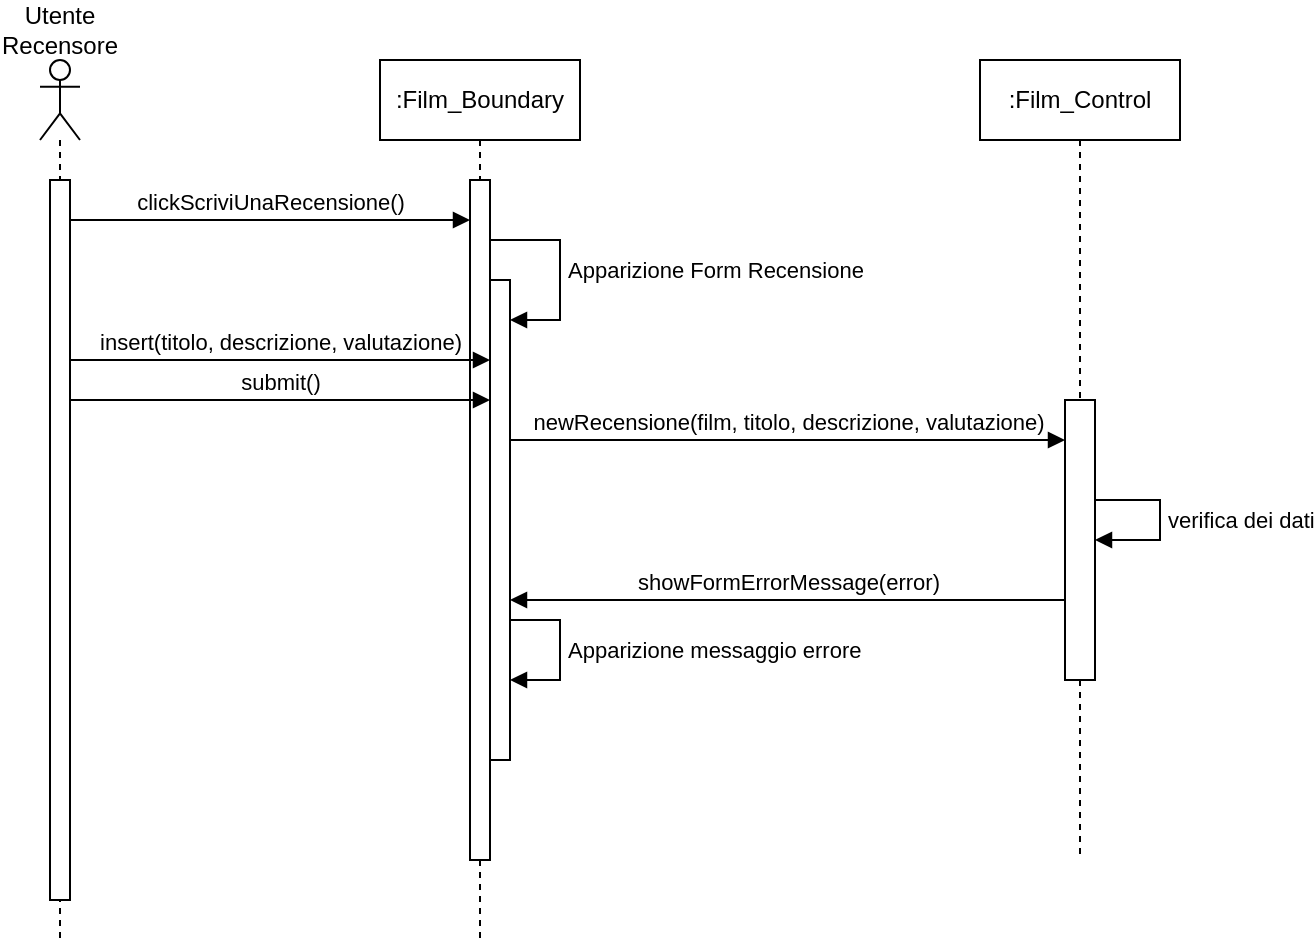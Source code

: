 <mxfile version="25.0.2">
  <diagram name="Page-1" id="2YBvvXClWsGukQMizWep">
    <mxGraphModel dx="899" dy="444" grid="1" gridSize="10" guides="1" tooltips="1" connect="1" arrows="1" fold="1" page="1" pageScale="1" pageWidth="850" pageHeight="1100" math="0" shadow="0">
      <root>
        <mxCell id="0" />
        <mxCell id="1" parent="0" />
        <mxCell id="KI7oz14gap7B92cKWT74-1" value="" style="shape=umlLifeline;perimeter=lifelinePerimeter;whiteSpace=wrap;html=1;container=1;dropTarget=0;collapsible=0;recursiveResize=0;outlineConnect=0;portConstraint=eastwest;newEdgeStyle={&quot;curved&quot;:0,&quot;rounded&quot;:0};participant=umlActor;" vertex="1" parent="1">
          <mxGeometry x="40" y="40" width="20" height="440" as="geometry" />
        </mxCell>
        <mxCell id="KI7oz14gap7B92cKWT74-2" value="" style="html=1;points=[[0,0,0,0,5],[0,1,0,0,-5],[1,0,0,0,5],[1,1,0,0,-5]];perimeter=orthogonalPerimeter;outlineConnect=0;targetShapes=umlLifeline;portConstraint=eastwest;newEdgeStyle={&quot;curved&quot;:0,&quot;rounded&quot;:0};" vertex="1" parent="KI7oz14gap7B92cKWT74-1">
          <mxGeometry x="5" y="60" width="10" height="360" as="geometry" />
        </mxCell>
        <mxCell id="KI7oz14gap7B92cKWT74-3" value="Utente Recensore" style="text;html=1;align=center;verticalAlign=middle;whiteSpace=wrap;rounded=0;" vertex="1" parent="1">
          <mxGeometry x="20" y="10" width="60" height="30" as="geometry" />
        </mxCell>
        <mxCell id="KI7oz14gap7B92cKWT74-4" value=":Film_Boundary" style="shape=umlLifeline;perimeter=lifelinePerimeter;whiteSpace=wrap;html=1;container=1;dropTarget=0;collapsible=0;recursiveResize=0;outlineConnect=0;portConstraint=eastwest;newEdgeStyle={&quot;curved&quot;:0,&quot;rounded&quot;:0};" vertex="1" parent="1">
          <mxGeometry x="210" y="40" width="100" height="440" as="geometry" />
        </mxCell>
        <mxCell id="KI7oz14gap7B92cKWT74-5" value="" style="html=1;points=[[0,0,0,0,5],[0,1,0,0,-5],[1,0,0,0,5],[1,1,0,0,-5]];perimeter=orthogonalPerimeter;outlineConnect=0;targetShapes=umlLifeline;portConstraint=eastwest;newEdgeStyle={&quot;curved&quot;:0,&quot;rounded&quot;:0};" vertex="1" parent="KI7oz14gap7B92cKWT74-4">
          <mxGeometry x="45" y="60" width="10" height="340" as="geometry" />
        </mxCell>
        <mxCell id="KI7oz14gap7B92cKWT74-6" value="" style="html=1;points=[[0,0,0,0,5],[0,1,0,0,-5],[1,0,0,0,5],[1,1,0,0,-5]];perimeter=orthogonalPerimeter;outlineConnect=0;targetShapes=umlLifeline;portConstraint=eastwest;newEdgeStyle={&quot;curved&quot;:0,&quot;rounded&quot;:0};" vertex="1" parent="KI7oz14gap7B92cKWT74-4">
          <mxGeometry x="55" y="110" width="10" height="240" as="geometry" />
        </mxCell>
        <mxCell id="KI7oz14gap7B92cKWT74-7" value="Apparizione Form Recensione" style="html=1;align=left;spacingLeft=2;endArrow=block;rounded=0;edgeStyle=orthogonalEdgeStyle;curved=0;rounded=0;" edge="1" parent="KI7oz14gap7B92cKWT74-4" source="KI7oz14gap7B92cKWT74-5" target="KI7oz14gap7B92cKWT74-6">
          <mxGeometry relative="1" as="geometry">
            <mxPoint x="60" y="90" as="sourcePoint" />
            <Array as="points">
              <mxPoint x="90" y="90" />
              <mxPoint x="90" y="130" />
            </Array>
          </mxGeometry>
        </mxCell>
        <mxCell id="KI7oz14gap7B92cKWT74-50" value="Apparizione messaggio errore" style="html=1;align=left;spacingLeft=2;endArrow=block;rounded=0;edgeStyle=orthogonalEdgeStyle;curved=0;rounded=0;" edge="1" target="KI7oz14gap7B92cKWT74-6" parent="KI7oz14gap7B92cKWT74-4" source="KI7oz14gap7B92cKWT74-6">
          <mxGeometry relative="1" as="geometry">
            <mxPoint x="70" y="260" as="sourcePoint" />
            <Array as="points">
              <mxPoint x="90" y="280" />
              <mxPoint x="90" y="310" />
            </Array>
            <mxPoint x="75" y="290" as="targetPoint" />
          </mxGeometry>
        </mxCell>
        <mxCell id="KI7oz14gap7B92cKWT74-9" value="clickScriviUnaRecensione()" style="html=1;verticalAlign=bottom;endArrow=block;curved=0;rounded=0;" edge="1" parent="1" target="KI7oz14gap7B92cKWT74-5">
          <mxGeometry width="80" relative="1" as="geometry">
            <mxPoint x="55" y="120" as="sourcePoint" />
            <mxPoint x="185" y="120" as="targetPoint" />
          </mxGeometry>
        </mxCell>
        <mxCell id="KI7oz14gap7B92cKWT74-12" value=":Film_Control" style="shape=umlLifeline;perimeter=lifelinePerimeter;whiteSpace=wrap;html=1;container=1;dropTarget=0;collapsible=0;recursiveResize=0;outlineConnect=0;portConstraint=eastwest;newEdgeStyle={&quot;curved&quot;:0,&quot;rounded&quot;:0};" vertex="1" parent="1">
          <mxGeometry x="510" y="40" width="100" height="400" as="geometry" />
        </mxCell>
        <mxCell id="KI7oz14gap7B92cKWT74-13" value="" style="html=1;points=[[0,0,0,0,5],[0,1,0,0,-5],[1,0,0,0,5],[1,1,0,0,-5]];perimeter=orthogonalPerimeter;outlineConnect=0;targetShapes=umlLifeline;portConstraint=eastwest;newEdgeStyle={&quot;curved&quot;:0,&quot;rounded&quot;:0};" vertex="1" parent="KI7oz14gap7B92cKWT74-12">
          <mxGeometry x="42.5" y="170" width="15" height="140" as="geometry" />
        </mxCell>
        <mxCell id="KI7oz14gap7B92cKWT74-14" value="verifica dei dati" style="html=1;align=left;spacingLeft=2;endArrow=block;rounded=0;edgeStyle=orthogonalEdgeStyle;curved=0;rounded=0;" edge="1" parent="KI7oz14gap7B92cKWT74-12">
          <mxGeometry relative="1" as="geometry">
            <mxPoint x="57.5" y="220" as="sourcePoint" />
            <Array as="points">
              <mxPoint x="90" y="220" />
              <mxPoint x="90" y="240" />
            </Array>
            <mxPoint x="57.5" y="240" as="targetPoint" />
          </mxGeometry>
        </mxCell>
        <mxCell id="KI7oz14gap7B92cKWT74-15" value="insert(titolo, descrizione, valutazione)" style="html=1;verticalAlign=bottom;endArrow=block;curved=0;rounded=0;" edge="1" parent="1" target="KI7oz14gap7B92cKWT74-6">
          <mxGeometry width="80" relative="1" as="geometry">
            <mxPoint x="55" y="190" as="sourcePoint" />
            <mxPoint x="245" y="190" as="targetPoint" />
          </mxGeometry>
        </mxCell>
        <mxCell id="KI7oz14gap7B92cKWT74-16" value="submit()" style="html=1;verticalAlign=bottom;endArrow=block;curved=0;rounded=0;" edge="1" parent="1" source="KI7oz14gap7B92cKWT74-2" target="KI7oz14gap7B92cKWT74-6">
          <mxGeometry width="80" relative="1" as="geometry">
            <mxPoint x="49.5" y="210" as="sourcePoint" />
            <mxPoint x="245" y="210" as="targetPoint" />
            <Array as="points">
              <mxPoint x="210" y="210" />
            </Array>
          </mxGeometry>
        </mxCell>
        <mxCell id="KI7oz14gap7B92cKWT74-17" value="newRecensione(film, titolo, descrizione, valutazione)" style="html=1;verticalAlign=bottom;endArrow=block;curved=0;rounded=0;" edge="1" parent="1" source="KI7oz14gap7B92cKWT74-6" target="KI7oz14gap7B92cKWT74-13">
          <mxGeometry width="80" relative="1" as="geometry">
            <mxPoint x="270" y="230" as="sourcePoint" />
            <mxPoint x="507.5" y="230" as="targetPoint" />
            <Array as="points">
              <mxPoint x="490" y="230" />
            </Array>
          </mxGeometry>
        </mxCell>
        <mxCell id="KI7oz14gap7B92cKWT74-56" value="showFormErrorMessage(error)" style="html=1;verticalAlign=bottom;endArrow=block;curved=0;rounded=0;" edge="1" parent="1">
          <mxGeometry width="80" relative="1" as="geometry">
            <mxPoint x="552.5" y="310" as="sourcePoint" />
            <mxPoint x="275" y="310" as="targetPoint" />
          </mxGeometry>
        </mxCell>
      </root>
    </mxGraphModel>
  </diagram>
</mxfile>
